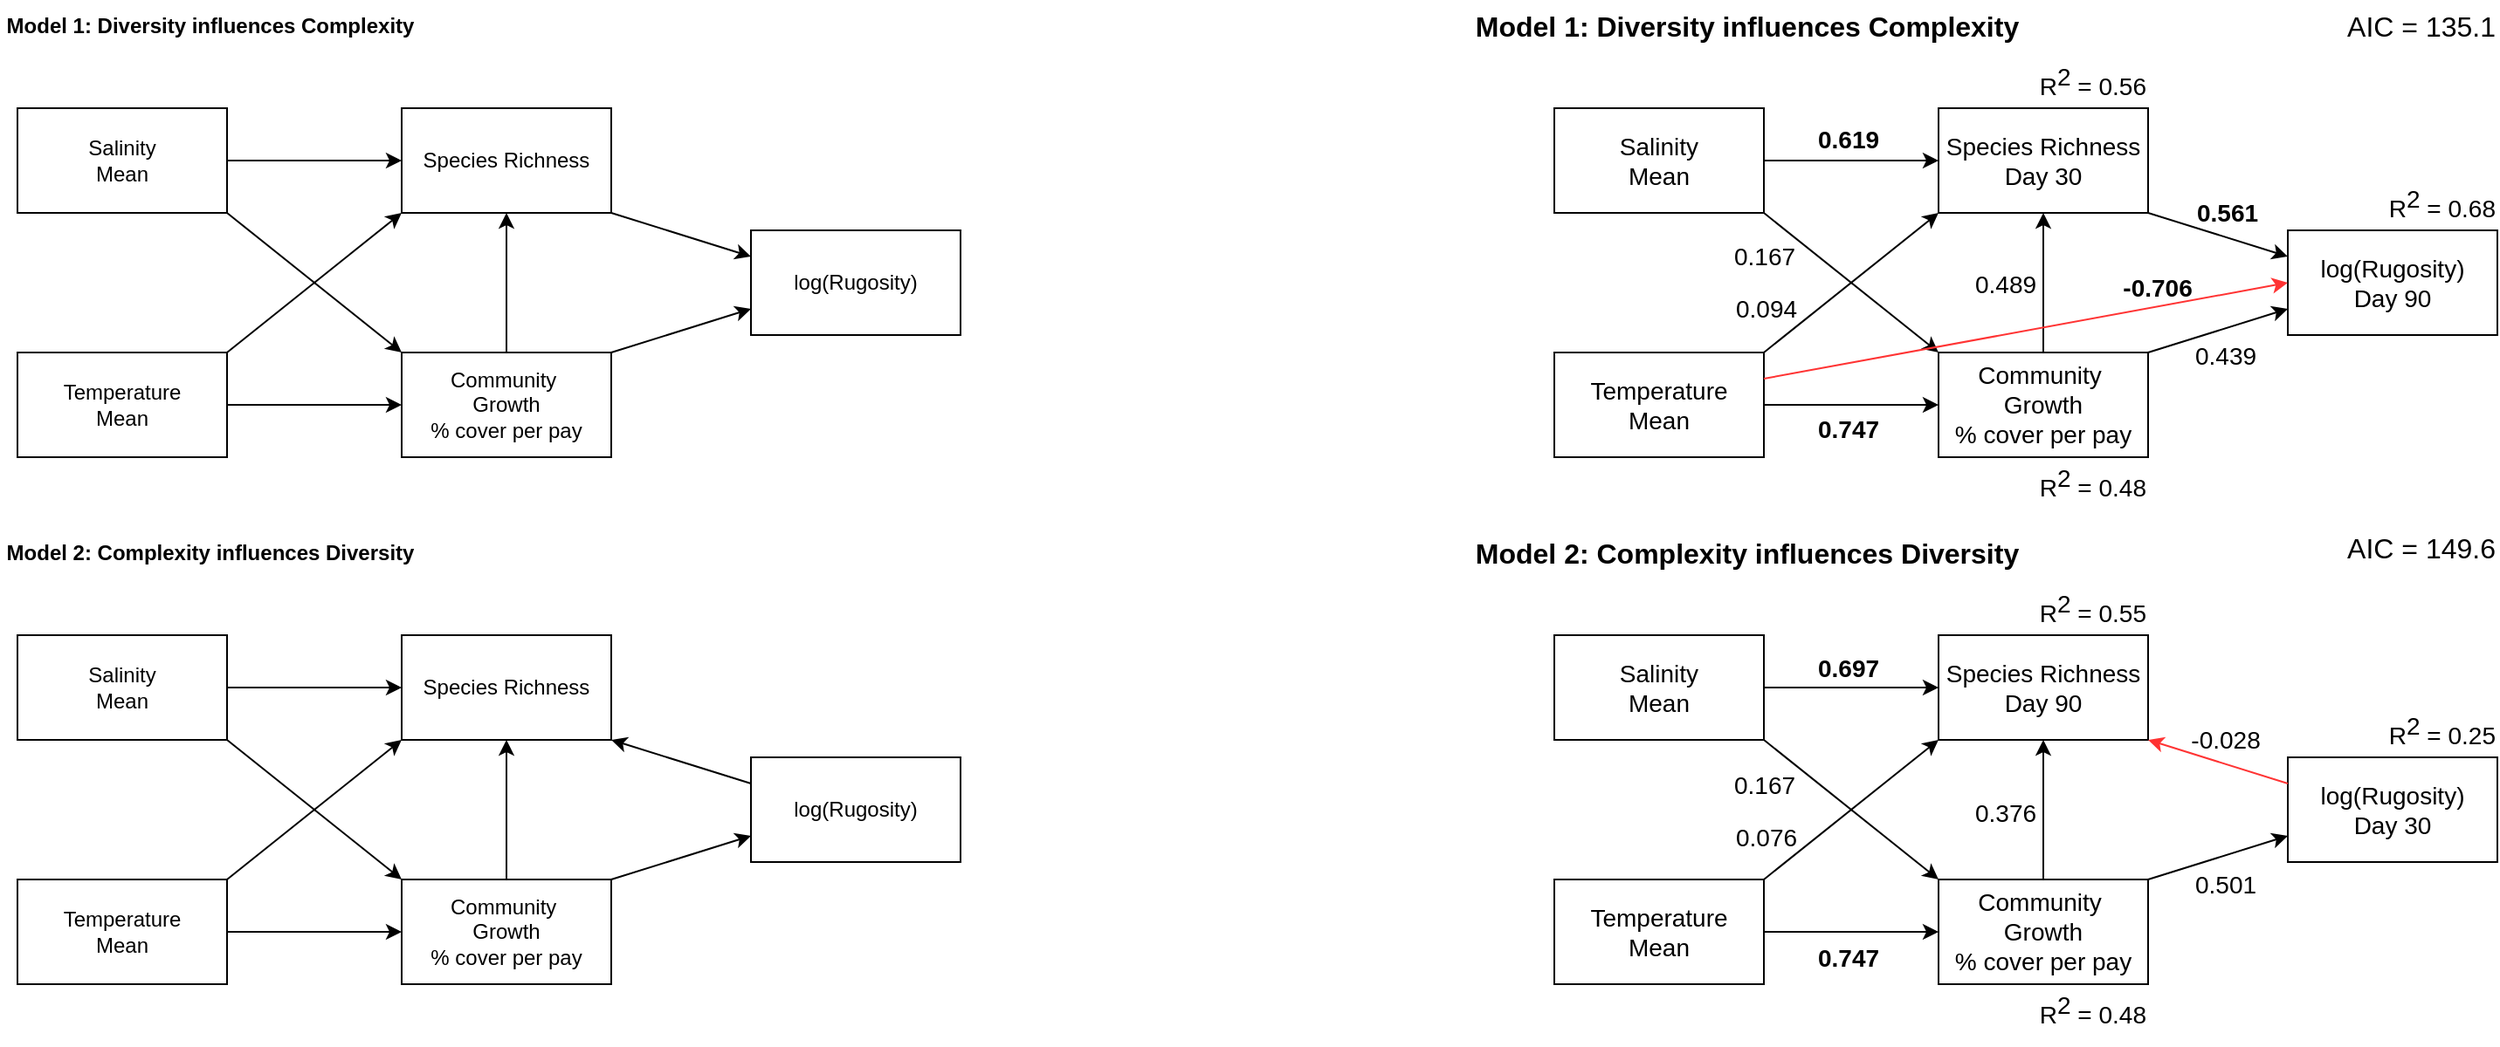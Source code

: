 <mxfile version="24.7.4">
  <diagram name="Page-1" id="D_jNqRS2Lb4KAGGym6pT">
    <mxGraphModel dx="836" dy="482" grid="1" gridSize="10" guides="1" tooltips="1" connect="1" arrows="1" fold="1" page="1" pageScale="1" pageWidth="850" pageHeight="1100" math="0" shadow="0">
      <root>
        <mxCell id="0" />
        <mxCell id="1" parent="0" />
        <mxCell id="4CaaKkJCZEU-ZMfVNrdV-1" value="Salinity&lt;div&gt;Mean&lt;/div&gt;" style="rounded=0;whiteSpace=wrap;html=1;" vertex="1" parent="1">
          <mxGeometry x="50" y="80" width="120" height="60" as="geometry" />
        </mxCell>
        <mxCell id="4CaaKkJCZEU-ZMfVNrdV-2" value="Community&amp;nbsp;&lt;div&gt;Growth&lt;/div&gt;&lt;div&gt;% cover per pay&lt;/div&gt;" style="whiteSpace=wrap;html=1;rounded=0;" vertex="1" parent="1">
          <mxGeometry x="270" y="220" width="120" height="60" as="geometry" />
        </mxCell>
        <mxCell id="4CaaKkJCZEU-ZMfVNrdV-4" value="Species Richness" style="whiteSpace=wrap;html=1;rounded=0;" vertex="1" parent="1">
          <mxGeometry x="270" y="80" width="120" height="60" as="geometry" />
        </mxCell>
        <mxCell id="4CaaKkJCZEU-ZMfVNrdV-7" value="" style="endArrow=classic;html=1;rounded=0;entryX=0;entryY=0;entryDx=0;entryDy=0;exitX=1;exitY=1;exitDx=0;exitDy=0;" edge="1" parent="1" source="4CaaKkJCZEU-ZMfVNrdV-1" target="4CaaKkJCZEU-ZMfVNrdV-2">
          <mxGeometry width="50" height="50" relative="1" as="geometry">
            <mxPoint x="190" y="140" as="sourcePoint" />
            <mxPoint x="240" y="90" as="targetPoint" />
          </mxGeometry>
        </mxCell>
        <mxCell id="4CaaKkJCZEU-ZMfVNrdV-8" value="Temperature&lt;div&gt;Mean&lt;/div&gt;" style="rounded=0;whiteSpace=wrap;html=1;" vertex="1" parent="1">
          <mxGeometry x="50" y="220" width="120" height="60" as="geometry" />
        </mxCell>
        <mxCell id="4CaaKkJCZEU-ZMfVNrdV-9" value="log(Rugosity)" style="whiteSpace=wrap;html=1;rounded=0;" vertex="1" parent="1">
          <mxGeometry x="470" y="150" width="120" height="60" as="geometry" />
        </mxCell>
        <mxCell id="4CaaKkJCZEU-ZMfVNrdV-10" value="" style="endArrow=classic;html=1;rounded=0;entryX=0;entryY=0.25;entryDx=0;entryDy=0;exitX=1;exitY=1;exitDx=0;exitDy=0;" edge="1" parent="1" source="4CaaKkJCZEU-ZMfVNrdV-4" target="4CaaKkJCZEU-ZMfVNrdV-9">
          <mxGeometry width="50" height="50" relative="1" as="geometry">
            <mxPoint x="390" y="140" as="sourcePoint" />
            <mxPoint x="470" y="220" as="targetPoint" />
          </mxGeometry>
        </mxCell>
        <mxCell id="4CaaKkJCZEU-ZMfVNrdV-11" value="" style="endArrow=classic;html=1;rounded=0;entryX=0;entryY=1;entryDx=0;entryDy=0;exitX=1;exitY=0;exitDx=0;exitDy=0;" edge="1" parent="1" source="4CaaKkJCZEU-ZMfVNrdV-8" target="4CaaKkJCZEU-ZMfVNrdV-4">
          <mxGeometry width="50" height="50" relative="1" as="geometry">
            <mxPoint x="200" y="150" as="sourcePoint" />
            <mxPoint x="280" y="230" as="targetPoint" />
          </mxGeometry>
        </mxCell>
        <mxCell id="4CaaKkJCZEU-ZMfVNrdV-13" value="" style="endArrow=classic;html=1;rounded=0;exitX=1;exitY=0;exitDx=0;exitDy=0;entryX=0;entryY=0.75;entryDx=0;entryDy=0;" edge="1" parent="1">
          <mxGeometry width="50" height="50" relative="1" as="geometry">
            <mxPoint x="390" y="522" as="sourcePoint" />
            <mxPoint x="470" y="497" as="targetPoint" />
          </mxGeometry>
        </mxCell>
        <mxCell id="4CaaKkJCZEU-ZMfVNrdV-14" value="" style="endArrow=classic;html=1;rounded=0;exitX=0.5;exitY=0;exitDx=0;exitDy=0;entryX=0.5;entryY=1;entryDx=0;entryDy=0;" edge="1" parent="1" source="4CaaKkJCZEU-ZMfVNrdV-2" target="4CaaKkJCZEU-ZMfVNrdV-4">
          <mxGeometry width="50" height="50" relative="1" as="geometry">
            <mxPoint x="400" y="230" as="sourcePoint" />
            <mxPoint x="450" y="190" as="targetPoint" />
          </mxGeometry>
        </mxCell>
        <mxCell id="4CaaKkJCZEU-ZMfVNrdV-18" value="Model 1: Diversity influences Complexity" style="text;html=1;align=center;verticalAlign=middle;resizable=0;points=[];autosize=1;strokeColor=none;fillColor=none;fontStyle=1" vertex="1" parent="1">
          <mxGeometry x="40" y="18" width="240" height="30" as="geometry" />
        </mxCell>
        <mxCell id="4CaaKkJCZEU-ZMfVNrdV-20" value="Salinity&lt;div&gt;Mean&lt;/div&gt;" style="rounded=0;whiteSpace=wrap;html=1;" vertex="1" parent="1">
          <mxGeometry x="50" y="382" width="120" height="60" as="geometry" />
        </mxCell>
        <mxCell id="4CaaKkJCZEU-ZMfVNrdV-21" value="Community&amp;nbsp;&lt;div&gt;Growth&lt;/div&gt;&lt;div&gt;% cover per pay&lt;/div&gt;" style="whiteSpace=wrap;html=1;rounded=0;" vertex="1" parent="1">
          <mxGeometry x="270" y="522" width="120" height="60" as="geometry" />
        </mxCell>
        <mxCell id="4CaaKkJCZEU-ZMfVNrdV-22" value="Species Richness" style="whiteSpace=wrap;html=1;rounded=0;" vertex="1" parent="1">
          <mxGeometry x="270" y="382" width="120" height="60" as="geometry" />
        </mxCell>
        <mxCell id="4CaaKkJCZEU-ZMfVNrdV-23" value="" style="endArrow=classic;html=1;rounded=0;entryX=0;entryY=0;entryDx=0;entryDy=0;exitX=1;exitY=1;exitDx=0;exitDy=0;" edge="1" parent="1" source="4CaaKkJCZEU-ZMfVNrdV-20" target="4CaaKkJCZEU-ZMfVNrdV-21">
          <mxGeometry width="50" height="50" relative="1" as="geometry">
            <mxPoint x="190" y="442" as="sourcePoint" />
            <mxPoint x="240" y="392" as="targetPoint" />
          </mxGeometry>
        </mxCell>
        <mxCell id="4CaaKkJCZEU-ZMfVNrdV-24" value="Temperature&lt;div&gt;Mean&lt;/div&gt;" style="rounded=0;whiteSpace=wrap;html=1;" vertex="1" parent="1">
          <mxGeometry x="50" y="522" width="120" height="60" as="geometry" />
        </mxCell>
        <mxCell id="4CaaKkJCZEU-ZMfVNrdV-25" value="log(Rugosity)" style="whiteSpace=wrap;html=1;rounded=0;" vertex="1" parent="1">
          <mxGeometry x="470" y="452" width="120" height="60" as="geometry" />
        </mxCell>
        <mxCell id="4CaaKkJCZEU-ZMfVNrdV-26" value="" style="endArrow=classic;html=1;rounded=0;entryX=1;entryY=1;entryDx=0;entryDy=0;exitX=0;exitY=0.25;exitDx=0;exitDy=0;" edge="1" parent="1" target="4CaaKkJCZEU-ZMfVNrdV-22" source="4CaaKkJCZEU-ZMfVNrdV-25">
          <mxGeometry width="50" height="50" relative="1" as="geometry">
            <mxPoint x="450" y="400" as="sourcePoint" />
            <mxPoint x="470" y="522" as="targetPoint" />
          </mxGeometry>
        </mxCell>
        <mxCell id="4CaaKkJCZEU-ZMfVNrdV-27" value="" style="endArrow=classic;html=1;rounded=0;entryX=0;entryY=1;entryDx=0;entryDy=0;exitX=1;exitY=0;exitDx=0;exitDy=0;" edge="1" parent="1" source="4CaaKkJCZEU-ZMfVNrdV-24" target="4CaaKkJCZEU-ZMfVNrdV-22">
          <mxGeometry width="50" height="50" relative="1" as="geometry">
            <mxPoint x="200" y="452" as="sourcePoint" />
            <mxPoint x="280" y="532" as="targetPoint" />
          </mxGeometry>
        </mxCell>
        <mxCell id="4CaaKkJCZEU-ZMfVNrdV-30" value="" style="endArrow=classic;html=1;rounded=0;exitX=0.5;exitY=0;exitDx=0;exitDy=0;entryX=0.5;entryY=1;entryDx=0;entryDy=0;" edge="1" parent="1" source="4CaaKkJCZEU-ZMfVNrdV-21" target="4CaaKkJCZEU-ZMfVNrdV-22">
          <mxGeometry width="50" height="50" relative="1" as="geometry">
            <mxPoint x="400" y="532" as="sourcePoint" />
            <mxPoint x="450" y="492" as="targetPoint" />
          </mxGeometry>
        </mxCell>
        <mxCell id="4CaaKkJCZEU-ZMfVNrdV-31" value="Model 2: Complexity influences Diversity" style="text;html=1;align=center;verticalAlign=middle;resizable=0;points=[];autosize=1;strokeColor=none;fillColor=none;fontStyle=1" vertex="1" parent="1">
          <mxGeometry x="40" y="320" width="240" height="30" as="geometry" />
        </mxCell>
        <mxCell id="4CaaKkJCZEU-ZMfVNrdV-33" value="" style="endArrow=classic;html=1;rounded=0;exitX=1;exitY=0.5;exitDx=0;exitDy=0;entryX=0;entryY=0.5;entryDx=0;entryDy=0;" edge="1" parent="1" source="4CaaKkJCZEU-ZMfVNrdV-20" target="4CaaKkJCZEU-ZMfVNrdV-22">
          <mxGeometry width="50" height="50" relative="1" as="geometry">
            <mxPoint x="340" y="532" as="sourcePoint" />
            <mxPoint x="340" y="452" as="targetPoint" />
          </mxGeometry>
        </mxCell>
        <mxCell id="4CaaKkJCZEU-ZMfVNrdV-34" value="" style="endArrow=classic;html=1;rounded=0;exitX=1;exitY=0.5;exitDx=0;exitDy=0;entryX=0;entryY=0.5;entryDx=0;entryDy=0;" edge="1" parent="1" source="4CaaKkJCZEU-ZMfVNrdV-24" target="4CaaKkJCZEU-ZMfVNrdV-21">
          <mxGeometry width="50" height="50" relative="1" as="geometry">
            <mxPoint x="180" y="422" as="sourcePoint" />
            <mxPoint x="280" y="422" as="targetPoint" />
          </mxGeometry>
        </mxCell>
        <mxCell id="4CaaKkJCZEU-ZMfVNrdV-35" value="" style="endArrow=classic;html=1;rounded=0;exitX=1;exitY=0.5;exitDx=0;exitDy=0;entryX=0;entryY=0.5;entryDx=0;entryDy=0;" edge="1" parent="1" source="4CaaKkJCZEU-ZMfVNrdV-1" target="4CaaKkJCZEU-ZMfVNrdV-4">
          <mxGeometry width="50" height="50" relative="1" as="geometry">
            <mxPoint x="210" y="130" as="sourcePoint" />
            <mxPoint x="210" y="150" as="targetPoint" />
          </mxGeometry>
        </mxCell>
        <mxCell id="4CaaKkJCZEU-ZMfVNrdV-36" value="" style="endArrow=classic;html=1;rounded=0;exitX=1;exitY=0.5;exitDx=0;exitDy=0;entryX=0;entryY=0.5;entryDx=0;entryDy=0;" edge="1" parent="1" source="4CaaKkJCZEU-ZMfVNrdV-8" target="4CaaKkJCZEU-ZMfVNrdV-2">
          <mxGeometry width="50" height="50" relative="1" as="geometry">
            <mxPoint x="200" y="290" as="sourcePoint" />
            <mxPoint x="220" y="300" as="targetPoint" />
          </mxGeometry>
        </mxCell>
        <mxCell id="4CaaKkJCZEU-ZMfVNrdV-37" value="Salinity&lt;div style=&quot;font-size: 14px;&quot;&gt;Mean&lt;/div&gt;" style="rounded=0;whiteSpace=wrap;html=1;fontSize=14;" vertex="1" parent="1">
          <mxGeometry x="930" y="80" width="120" height="60" as="geometry" />
        </mxCell>
        <mxCell id="4CaaKkJCZEU-ZMfVNrdV-38" value="Community&amp;nbsp;&lt;div style=&quot;font-size: 14px;&quot;&gt;Growth&lt;/div&gt;&lt;div style=&quot;font-size: 14px;&quot;&gt;% cover per pay&lt;/div&gt;" style="whiteSpace=wrap;html=1;rounded=0;fontSize=14;" vertex="1" parent="1">
          <mxGeometry x="1150" y="220" width="120" height="60" as="geometry" />
        </mxCell>
        <mxCell id="4CaaKkJCZEU-ZMfVNrdV-39" value="Species Richness&lt;div style=&quot;font-size: 14px;&quot;&gt;Day 30&lt;/div&gt;" style="whiteSpace=wrap;html=1;rounded=0;fontSize=14;" vertex="1" parent="1">
          <mxGeometry x="1150" y="80" width="120" height="60" as="geometry" />
        </mxCell>
        <mxCell id="4CaaKkJCZEU-ZMfVNrdV-40" value="" style="endArrow=classic;html=1;rounded=0;entryX=0;entryY=0;entryDx=0;entryDy=0;exitX=1;exitY=1;exitDx=0;exitDy=0;fontSize=14;" edge="1" parent="1" source="4CaaKkJCZEU-ZMfVNrdV-37" target="4CaaKkJCZEU-ZMfVNrdV-38">
          <mxGeometry width="50" height="50" relative="1" as="geometry">
            <mxPoint x="1070" y="140" as="sourcePoint" />
            <mxPoint x="1120" y="90" as="targetPoint" />
          </mxGeometry>
        </mxCell>
        <mxCell id="4CaaKkJCZEU-ZMfVNrdV-41" value="Temperature&lt;div style=&quot;font-size: 14px;&quot;&gt;Mean&lt;/div&gt;" style="rounded=0;whiteSpace=wrap;html=1;fontSize=14;" vertex="1" parent="1">
          <mxGeometry x="930" y="220" width="120" height="60" as="geometry" />
        </mxCell>
        <mxCell id="4CaaKkJCZEU-ZMfVNrdV-42" value="log(Rugosity)&lt;div style=&quot;font-size: 14px;&quot;&gt;Day 90&lt;/div&gt;" style="whiteSpace=wrap;html=1;rounded=0;fontSize=14;" vertex="1" parent="1">
          <mxGeometry x="1350" y="150" width="120" height="60" as="geometry" />
        </mxCell>
        <mxCell id="4CaaKkJCZEU-ZMfVNrdV-43" value="" style="endArrow=classic;html=1;rounded=0;entryX=0;entryY=0.25;entryDx=0;entryDy=0;exitX=1;exitY=1;exitDx=0;exitDy=0;fontSize=14;" edge="1" parent="1" source="4CaaKkJCZEU-ZMfVNrdV-39" target="4CaaKkJCZEU-ZMfVNrdV-42">
          <mxGeometry width="50" height="50" relative="1" as="geometry">
            <mxPoint x="1270" y="140" as="sourcePoint" />
            <mxPoint x="1350" y="220" as="targetPoint" />
          </mxGeometry>
        </mxCell>
        <mxCell id="4CaaKkJCZEU-ZMfVNrdV-44" value="" style="endArrow=classic;html=1;rounded=0;entryX=0;entryY=1;entryDx=0;entryDy=0;exitX=1;exitY=0;exitDx=0;exitDy=0;curved=0;fontSize=14;" edge="1" parent="1" source="4CaaKkJCZEU-ZMfVNrdV-41" target="4CaaKkJCZEU-ZMfVNrdV-39">
          <mxGeometry width="50" height="50" relative="1" as="geometry">
            <mxPoint x="1080" y="150" as="sourcePoint" />
            <mxPoint x="1160" y="230" as="targetPoint" />
          </mxGeometry>
        </mxCell>
        <mxCell id="4CaaKkJCZEU-ZMfVNrdV-45" value="" style="endArrow=classic;html=1;rounded=0;exitX=1;exitY=0;exitDx=0;exitDy=0;entryX=0;entryY=0.75;entryDx=0;entryDy=0;fontSize=14;" edge="1" parent="1">
          <mxGeometry width="50" height="50" relative="1" as="geometry">
            <mxPoint x="1270" y="522" as="sourcePoint" />
            <mxPoint x="1350" y="497" as="targetPoint" />
          </mxGeometry>
        </mxCell>
        <mxCell id="4CaaKkJCZEU-ZMfVNrdV-46" value="" style="endArrow=classic;html=1;rounded=0;exitX=0.5;exitY=0;exitDx=0;exitDy=0;entryX=0.5;entryY=1;entryDx=0;entryDy=0;fontSize=14;" edge="1" parent="1" source="4CaaKkJCZEU-ZMfVNrdV-38" target="4CaaKkJCZEU-ZMfVNrdV-39">
          <mxGeometry width="50" height="50" relative="1" as="geometry">
            <mxPoint x="1280" y="230" as="sourcePoint" />
            <mxPoint x="1330" y="190" as="targetPoint" />
          </mxGeometry>
        </mxCell>
        <mxCell id="4CaaKkJCZEU-ZMfVNrdV-47" value="Model 1: Diversity influences Complexity" style="text;html=1;align=center;verticalAlign=middle;resizable=0;points=[];autosize=1;strokeColor=none;fillColor=none;fontStyle=1;fontSize=16;" vertex="1" parent="1">
          <mxGeometry x="885" y="18" width="310" height="30" as="geometry" />
        </mxCell>
        <mxCell id="4CaaKkJCZEU-ZMfVNrdV-48" value="Salinity&lt;div style=&quot;font-size: 14px;&quot;&gt;Mean&lt;/div&gt;" style="rounded=0;whiteSpace=wrap;html=1;fontSize=14;" vertex="1" parent="1">
          <mxGeometry x="930" y="382" width="120" height="60" as="geometry" />
        </mxCell>
        <mxCell id="4CaaKkJCZEU-ZMfVNrdV-49" value="Community&amp;nbsp;&lt;div style=&quot;font-size: 14px;&quot;&gt;Growth&lt;/div&gt;&lt;div style=&quot;font-size: 14px;&quot;&gt;% cover per pay&lt;/div&gt;" style="whiteSpace=wrap;html=1;rounded=0;fontSize=14;" vertex="1" parent="1">
          <mxGeometry x="1150" y="522" width="120" height="60" as="geometry" />
        </mxCell>
        <mxCell id="4CaaKkJCZEU-ZMfVNrdV-50" value="Species Richness&lt;div style=&quot;font-size: 14px;&quot;&gt;Day 90&lt;/div&gt;" style="whiteSpace=wrap;html=1;rounded=0;fontSize=14;" vertex="1" parent="1">
          <mxGeometry x="1150" y="382" width="120" height="60" as="geometry" />
        </mxCell>
        <mxCell id="4CaaKkJCZEU-ZMfVNrdV-51" value="" style="endArrow=classic;html=1;rounded=0;entryX=0;entryY=0;entryDx=0;entryDy=0;exitX=1;exitY=1;exitDx=0;exitDy=0;fontSize=14;" edge="1" parent="1" source="4CaaKkJCZEU-ZMfVNrdV-48" target="4CaaKkJCZEU-ZMfVNrdV-49">
          <mxGeometry width="50" height="50" relative="1" as="geometry">
            <mxPoint x="1070" y="442" as="sourcePoint" />
            <mxPoint x="1120" y="392" as="targetPoint" />
          </mxGeometry>
        </mxCell>
        <mxCell id="4CaaKkJCZEU-ZMfVNrdV-52" value="Temperature&lt;div style=&quot;font-size: 14px;&quot;&gt;Mean&lt;/div&gt;" style="rounded=0;whiteSpace=wrap;html=1;fontSize=14;" vertex="1" parent="1">
          <mxGeometry x="930" y="522" width="120" height="60" as="geometry" />
        </mxCell>
        <mxCell id="4CaaKkJCZEU-ZMfVNrdV-53" value="log(Rugosity)&lt;div style=&quot;font-size: 14px;&quot;&gt;Day 30&lt;/div&gt;" style="whiteSpace=wrap;html=1;rounded=0;fontSize=14;" vertex="1" parent="1">
          <mxGeometry x="1350" y="452" width="120" height="60" as="geometry" />
        </mxCell>
        <mxCell id="4CaaKkJCZEU-ZMfVNrdV-54" value="" style="endArrow=classic;html=1;rounded=0;entryX=1;entryY=1;entryDx=0;entryDy=0;exitX=0;exitY=0.25;exitDx=0;exitDy=0;strokeColor=#FF3333;fontSize=14;" edge="1" parent="1" source="4CaaKkJCZEU-ZMfVNrdV-53" target="4CaaKkJCZEU-ZMfVNrdV-50">
          <mxGeometry width="50" height="50" relative="1" as="geometry">
            <mxPoint x="1330" y="400" as="sourcePoint" />
            <mxPoint x="1350" y="522" as="targetPoint" />
          </mxGeometry>
        </mxCell>
        <mxCell id="4CaaKkJCZEU-ZMfVNrdV-55" value="" style="endArrow=classic;html=1;rounded=0;entryX=0;entryY=1;entryDx=0;entryDy=0;exitX=1;exitY=0;exitDx=0;exitDy=0;fontSize=14;" edge="1" parent="1" source="4CaaKkJCZEU-ZMfVNrdV-52" target="4CaaKkJCZEU-ZMfVNrdV-50">
          <mxGeometry width="50" height="50" relative="1" as="geometry">
            <mxPoint x="1080" y="452" as="sourcePoint" />
            <mxPoint x="1160" y="532" as="targetPoint" />
          </mxGeometry>
        </mxCell>
        <mxCell id="4CaaKkJCZEU-ZMfVNrdV-57" value="" style="endArrow=classic;html=1;rounded=0;exitX=0.5;exitY=0;exitDx=0;exitDy=0;entryX=0.5;entryY=1;entryDx=0;entryDy=0;fontSize=14;" edge="1" parent="1" source="4CaaKkJCZEU-ZMfVNrdV-49" target="4CaaKkJCZEU-ZMfVNrdV-50">
          <mxGeometry width="50" height="50" relative="1" as="geometry">
            <mxPoint x="1280" y="532" as="sourcePoint" />
            <mxPoint x="1330" y="492" as="targetPoint" />
          </mxGeometry>
        </mxCell>
        <mxCell id="4CaaKkJCZEU-ZMfVNrdV-58" value="Model 2: Complexity influences Diversity" style="text;html=1;align=center;verticalAlign=middle;resizable=0;points=[];autosize=1;strokeColor=none;fillColor=none;fontStyle=1;fontSize=16;" vertex="1" parent="1">
          <mxGeometry x="885" y="320" width="310" height="30" as="geometry" />
        </mxCell>
        <mxCell id="4CaaKkJCZEU-ZMfVNrdV-59" value="" style="endArrow=classic;html=1;rounded=0;exitX=1;exitY=0.5;exitDx=0;exitDy=0;entryX=0;entryY=0.5;entryDx=0;entryDy=0;fontSize=14;" edge="1" parent="1" source="4CaaKkJCZEU-ZMfVNrdV-48" target="4CaaKkJCZEU-ZMfVNrdV-50">
          <mxGeometry width="50" height="50" relative="1" as="geometry">
            <mxPoint x="1220" y="532" as="sourcePoint" />
            <mxPoint x="1220" y="452" as="targetPoint" />
          </mxGeometry>
        </mxCell>
        <mxCell id="4CaaKkJCZEU-ZMfVNrdV-60" value="" style="endArrow=classic;html=1;rounded=0;exitX=1;exitY=0.5;exitDx=0;exitDy=0;entryX=0;entryY=0.5;entryDx=0;entryDy=0;fontSize=14;" edge="1" parent="1" source="4CaaKkJCZEU-ZMfVNrdV-52" target="4CaaKkJCZEU-ZMfVNrdV-49">
          <mxGeometry width="50" height="50" relative="1" as="geometry">
            <mxPoint x="1060" y="422" as="sourcePoint" />
            <mxPoint x="1160" y="422" as="targetPoint" />
          </mxGeometry>
        </mxCell>
        <mxCell id="4CaaKkJCZEU-ZMfVNrdV-61" value="" style="endArrow=classic;html=1;rounded=0;exitX=1;exitY=0.5;exitDx=0;exitDy=0;entryX=0;entryY=0.5;entryDx=0;entryDy=0;fontSize=14;" edge="1" parent="1" source="4CaaKkJCZEU-ZMfVNrdV-37" target="4CaaKkJCZEU-ZMfVNrdV-39">
          <mxGeometry width="50" height="50" relative="1" as="geometry">
            <mxPoint x="1100" y="130" as="sourcePoint" />
            <mxPoint x="1120" y="130" as="targetPoint" />
          </mxGeometry>
        </mxCell>
        <mxCell id="4CaaKkJCZEU-ZMfVNrdV-62" value="" style="endArrow=classic;html=1;rounded=0;exitX=1;exitY=0.5;exitDx=0;exitDy=0;entryX=0;entryY=0.5;entryDx=0;entryDy=0;fontSize=14;" edge="1" parent="1" source="4CaaKkJCZEU-ZMfVNrdV-41" target="4CaaKkJCZEU-ZMfVNrdV-38">
          <mxGeometry width="50" height="50" relative="1" as="geometry">
            <mxPoint x="1080" y="280" as="sourcePoint" />
            <mxPoint x="1100" y="280" as="targetPoint" />
          </mxGeometry>
        </mxCell>
        <mxCell id="4CaaKkJCZEU-ZMfVNrdV-63" value="AIC = 149.6" style="text;html=1;align=right;verticalAlign=middle;resizable=0;points=[];autosize=1;strokeColor=none;fillColor=none;fontSize=16;" vertex="1" parent="1">
          <mxGeometry x="1360" y="317" width="110" height="30" as="geometry" />
        </mxCell>
        <mxCell id="4CaaKkJCZEU-ZMfVNrdV-64" value="AIC = 135.1" style="text;html=1;align=right;verticalAlign=middle;resizable=0;points=[];autosize=1;strokeColor=none;fillColor=none;fontSize=16;" vertex="1" parent="1">
          <mxGeometry x="1360" y="18" width="110" height="30" as="geometry" />
        </mxCell>
        <mxCell id="4CaaKkJCZEU-ZMfVNrdV-67" value="" style="endArrow=classic;html=1;rounded=0;exitX=1;exitY=0.25;exitDx=0;exitDy=0;entryX=0;entryY=0.5;entryDx=0;entryDy=0;strokeColor=#FF3333;fontSize=14;" edge="1" parent="1">
          <mxGeometry width="50" height="50" relative="1" as="geometry">
            <mxPoint x="1050" y="235" as="sourcePoint" />
            <mxPoint x="1350" y="180" as="targetPoint" />
          </mxGeometry>
        </mxCell>
        <mxCell id="4CaaKkJCZEU-ZMfVNrdV-69" value="" style="endArrow=classic;html=1;rounded=0;exitX=1;exitY=0;exitDx=0;exitDy=0;entryX=0;entryY=0.75;entryDx=0;entryDy=0;" edge="1" parent="1">
          <mxGeometry width="50" height="50" relative="1" as="geometry">
            <mxPoint x="390" y="220" as="sourcePoint" />
            <mxPoint x="470" y="195" as="targetPoint" />
          </mxGeometry>
        </mxCell>
        <mxCell id="4CaaKkJCZEU-ZMfVNrdV-70" value="" style="endArrow=classic;html=1;rounded=0;exitX=1;exitY=0;exitDx=0;exitDy=0;entryX=0;entryY=0.75;entryDx=0;entryDy=0;fontSize=14;" edge="1" parent="1">
          <mxGeometry width="50" height="50" relative="1" as="geometry">
            <mxPoint x="1270" y="220" as="sourcePoint" />
            <mxPoint x="1350" y="195" as="targetPoint" />
          </mxGeometry>
        </mxCell>
        <mxCell id="4CaaKkJCZEU-ZMfVNrdV-71" value="&lt;div style=&quot;font-size: 14px;&quot;&gt;&lt;span style=&quot;background-color: initial; font-size: 14px;&quot;&gt;R&lt;/span&gt;&lt;sup style=&quot;background-color: initial; font-size: 14px;&quot;&gt;2 &lt;/sup&gt;&lt;span style=&quot;background-color: initial; font-size: 14px;&quot;&gt;= 0.68&lt;/span&gt;&lt;/div&gt;" style="text;html=1;align=right;verticalAlign=middle;resizable=0;points=[];autosize=1;strokeColor=none;fillColor=none;fontSize=14;" vertex="1" parent="1">
          <mxGeometry x="1390" y="115" width="80" height="40" as="geometry" />
        </mxCell>
        <mxCell id="4CaaKkJCZEU-ZMfVNrdV-72" value="&lt;div style=&quot;font-size: 14px;&quot;&gt;&lt;span style=&quot;background-color: initial; font-size: 14px;&quot;&gt;R&lt;/span&gt;&lt;sup style=&quot;background-color: initial; font-size: 14px;&quot;&gt;2 &lt;/sup&gt;&lt;span style=&quot;background-color: initial; font-size: 14px;&quot;&gt;= 0.56&lt;/span&gt;&lt;/div&gt;" style="text;html=1;align=right;verticalAlign=middle;resizable=0;points=[];autosize=1;strokeColor=none;fillColor=none;fontSize=14;" vertex="1" parent="1">
          <mxGeometry x="1190" y="45" width="80" height="40" as="geometry" />
        </mxCell>
        <mxCell id="4CaaKkJCZEU-ZMfVNrdV-73" value="&lt;div style=&quot;font-size: 14px;&quot;&gt;&lt;span style=&quot;background-color: initial; font-size: 14px;&quot;&gt;R&lt;/span&gt;&lt;sup style=&quot;background-color: initial; font-size: 14px;&quot;&gt;2 &lt;/sup&gt;&lt;span style=&quot;background-color: initial; font-size: 14px;&quot;&gt;= 0.48&lt;/span&gt;&lt;/div&gt;" style="text;html=1;align=right;verticalAlign=middle;resizable=0;points=[];autosize=1;strokeColor=none;fillColor=none;fontSize=14;" vertex="1" parent="1">
          <mxGeometry x="1190" y="275" width="80" height="40" as="geometry" />
        </mxCell>
        <mxCell id="4CaaKkJCZEU-ZMfVNrdV-74" value="&lt;div style=&quot;font-size: 14px;&quot;&gt;&lt;span style=&quot;background-color: initial; font-size: 14px;&quot;&gt;R&lt;/span&gt;&lt;sup style=&quot;background-color: initial; font-size: 14px;&quot;&gt;2 &lt;/sup&gt;&lt;span style=&quot;background-color: initial; font-size: 14px;&quot;&gt;= 0.25&lt;/span&gt;&lt;/div&gt;" style="text;html=1;align=right;verticalAlign=middle;resizable=0;points=[];autosize=1;strokeColor=none;fillColor=none;fontSize=14;" vertex="1" parent="1">
          <mxGeometry x="1390" y="417" width="80" height="40" as="geometry" />
        </mxCell>
        <mxCell id="4CaaKkJCZEU-ZMfVNrdV-75" value="&lt;div style=&quot;font-size: 14px;&quot;&gt;&lt;span style=&quot;background-color: initial; font-size: 14px;&quot;&gt;R&lt;/span&gt;&lt;sup style=&quot;background-color: initial; font-size: 14px;&quot;&gt;2 &lt;/sup&gt;&lt;span style=&quot;background-color: initial; font-size: 14px;&quot;&gt;= 0.55&lt;/span&gt;&lt;/div&gt;" style="text;html=1;align=right;verticalAlign=middle;resizable=0;points=[];autosize=1;strokeColor=none;fillColor=none;fontSize=14;" vertex="1" parent="1">
          <mxGeometry x="1190" y="347" width="80" height="40" as="geometry" />
        </mxCell>
        <mxCell id="4CaaKkJCZEU-ZMfVNrdV-76" value="&lt;div style=&quot;font-size: 14px;&quot;&gt;&lt;span style=&quot;background-color: initial; font-size: 14px;&quot;&gt;R&lt;/span&gt;&lt;sup style=&quot;background-color: initial; font-size: 14px;&quot;&gt;2 &lt;/sup&gt;&lt;span style=&quot;background-color: initial; font-size: 14px;&quot;&gt;= 0.48&lt;/span&gt;&lt;/div&gt;" style="text;html=1;align=right;verticalAlign=middle;resizable=0;points=[];autosize=1;strokeColor=none;fillColor=none;fontSize=14;" vertex="1" parent="1">
          <mxGeometry x="1190" y="577" width="80" height="40" as="geometry" />
        </mxCell>
        <mxCell id="4CaaKkJCZEU-ZMfVNrdV-77" value="0.747" style="text;html=1;align=center;verticalAlign=middle;resizable=0;points=[];autosize=1;strokeColor=none;fillColor=none;fontStyle=1;fontSize=14;" vertex="1" parent="1">
          <mxGeometry x="1068" y="249" width="60" height="30" as="geometry" />
        </mxCell>
        <mxCell id="4CaaKkJCZEU-ZMfVNrdV-80" value="0.167" style="text;html=1;align=center;verticalAlign=middle;resizable=0;points=[];autosize=1;strokeColor=none;fillColor=none;fontSize=14;" vertex="1" parent="1">
          <mxGeometry x="1020" y="150" width="60" height="30" as="geometry" />
        </mxCell>
        <mxCell id="4CaaKkJCZEU-ZMfVNrdV-82" value="0.619" style="text;html=1;align=center;verticalAlign=middle;resizable=0;points=[];autosize=1;strokeColor=none;fillColor=none;fontStyle=1;fontSize=14;" vertex="1" parent="1">
          <mxGeometry x="1068" y="83" width="60" height="30" as="geometry" />
        </mxCell>
        <mxCell id="4CaaKkJCZEU-ZMfVNrdV-83" value="0.489" style="text;html=1;align=center;verticalAlign=middle;resizable=0;points=[];autosize=1;strokeColor=none;fillColor=none;fontSize=14;" vertex="1" parent="1">
          <mxGeometry x="1158" y="166" width="60" height="30" as="geometry" />
        </mxCell>
        <mxCell id="4CaaKkJCZEU-ZMfVNrdV-84" value="-0.706" style="text;html=1;align=center;verticalAlign=middle;resizable=0;points=[];autosize=1;strokeColor=none;fillColor=none;fontStyle=1;fontSize=14;" vertex="1" parent="1">
          <mxGeometry x="1245" y="168" width="60" height="30" as="geometry" />
        </mxCell>
        <mxCell id="4CaaKkJCZEU-ZMfVNrdV-85" value="0.439" style="text;html=1;align=center;verticalAlign=middle;resizable=0;points=[];autosize=1;strokeColor=none;fillColor=none;fontSize=14;" vertex="1" parent="1">
          <mxGeometry x="1284" y="207" width="60" height="30" as="geometry" />
        </mxCell>
        <mxCell id="4CaaKkJCZEU-ZMfVNrdV-86" value="0.561" style="text;html=1;align=center;verticalAlign=middle;resizable=0;points=[];autosize=1;strokeColor=none;fillColor=none;fontStyle=1;fontSize=14;" vertex="1" parent="1">
          <mxGeometry x="1285" y="125" width="60" height="30" as="geometry" />
        </mxCell>
        <mxCell id="4CaaKkJCZEU-ZMfVNrdV-87" value="0.094" style="text;html=1;align=center;verticalAlign=middle;resizable=0;points=[];autosize=1;strokeColor=none;fillColor=none;fontSize=14;" vertex="1" parent="1">
          <mxGeometry x="1021" y="180" width="60" height="30" as="geometry" />
        </mxCell>
        <mxCell id="4CaaKkJCZEU-ZMfVNrdV-89" value="0.747" style="text;html=1;align=center;verticalAlign=middle;resizable=0;points=[];autosize=1;strokeColor=none;fillColor=none;fontStyle=1;fontSize=14;" vertex="1" parent="1">
          <mxGeometry x="1068" y="552" width="60" height="30" as="geometry" />
        </mxCell>
        <mxCell id="4CaaKkJCZEU-ZMfVNrdV-90" value="0.167" style="text;html=1;align=center;verticalAlign=middle;resizable=0;points=[];autosize=1;strokeColor=none;fillColor=none;fontSize=14;" vertex="1" parent="1">
          <mxGeometry x="1020" y="453" width="60" height="30" as="geometry" />
        </mxCell>
        <mxCell id="4CaaKkJCZEU-ZMfVNrdV-91" value="0.697" style="text;html=1;align=center;verticalAlign=middle;resizable=0;points=[];autosize=1;strokeColor=none;fillColor=none;fontStyle=1;fontSize=14;" vertex="1" parent="1">
          <mxGeometry x="1068" y="386" width="60" height="30" as="geometry" />
        </mxCell>
        <mxCell id="4CaaKkJCZEU-ZMfVNrdV-92" value="0.376" style="text;html=1;align=center;verticalAlign=middle;resizable=0;points=[];autosize=1;strokeColor=none;fillColor=none;fontSize=14;" vertex="1" parent="1">
          <mxGeometry x="1158" y="469" width="60" height="30" as="geometry" />
        </mxCell>
        <mxCell id="4CaaKkJCZEU-ZMfVNrdV-93" value="0.501" style="text;html=1;align=center;verticalAlign=middle;resizable=0;points=[];autosize=1;strokeColor=none;fillColor=none;fontSize=14;" vertex="1" parent="1">
          <mxGeometry x="1284" y="510" width="60" height="30" as="geometry" />
        </mxCell>
        <mxCell id="4CaaKkJCZEU-ZMfVNrdV-94" value="-0.028" style="text;html=1;align=center;verticalAlign=middle;resizable=0;points=[];autosize=1;strokeColor=none;fillColor=none;fontStyle=0;fontSize=14;" vertex="1" parent="1">
          <mxGeometry x="1284" y="427" width="60" height="30" as="geometry" />
        </mxCell>
        <mxCell id="4CaaKkJCZEU-ZMfVNrdV-95" value="0.076" style="text;html=1;align=center;verticalAlign=middle;resizable=0;points=[];autosize=1;strokeColor=none;fillColor=none;fontSize=14;" vertex="1" parent="1">
          <mxGeometry x="1021" y="483" width="60" height="30" as="geometry" />
        </mxCell>
      </root>
    </mxGraphModel>
  </diagram>
</mxfile>
